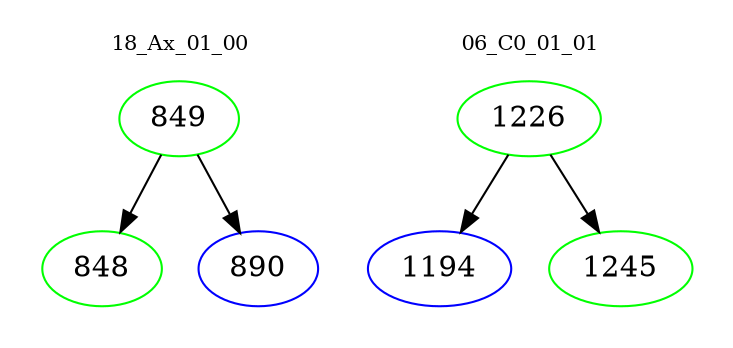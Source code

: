 digraph{
subgraph cluster_0 {
color = white
label = "18_Ax_01_00";
fontsize=10;
T0_849 [label="849", color="green"]
T0_849 -> T0_848 [color="black"]
T0_848 [label="848", color="green"]
T0_849 -> T0_890 [color="black"]
T0_890 [label="890", color="blue"]
}
subgraph cluster_1 {
color = white
label = "06_C0_01_01";
fontsize=10;
T1_1226 [label="1226", color="green"]
T1_1226 -> T1_1194 [color="black"]
T1_1194 [label="1194", color="blue"]
T1_1226 -> T1_1245 [color="black"]
T1_1245 [label="1245", color="green"]
}
}
